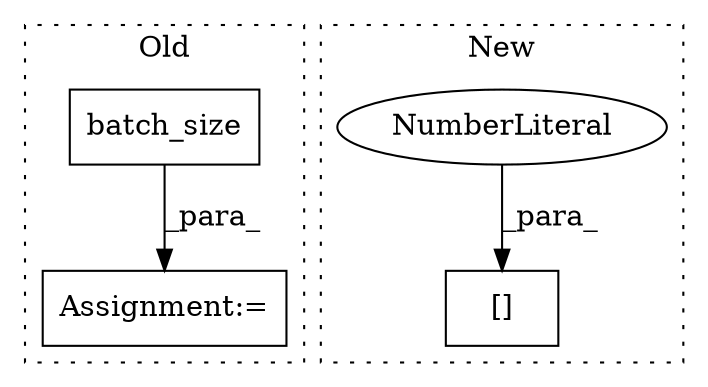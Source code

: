 digraph G {
subgraph cluster0 {
1 [label="batch_size" a="32" s="1367" l="12" shape="box"];
4 [label="Assignment:=" a="7" s="1362" l="1" shape="box"];
label = "Old";
style="dotted";
}
subgraph cluster1 {
2 [label="[]" a="2" s="2014,2030" l="15,1" shape="box"];
3 [label="NumberLiteral" a="34" s="2029" l="1" shape="ellipse"];
label = "New";
style="dotted";
}
1 -> 4 [label="_para_"];
3 -> 2 [label="_para_"];
}
